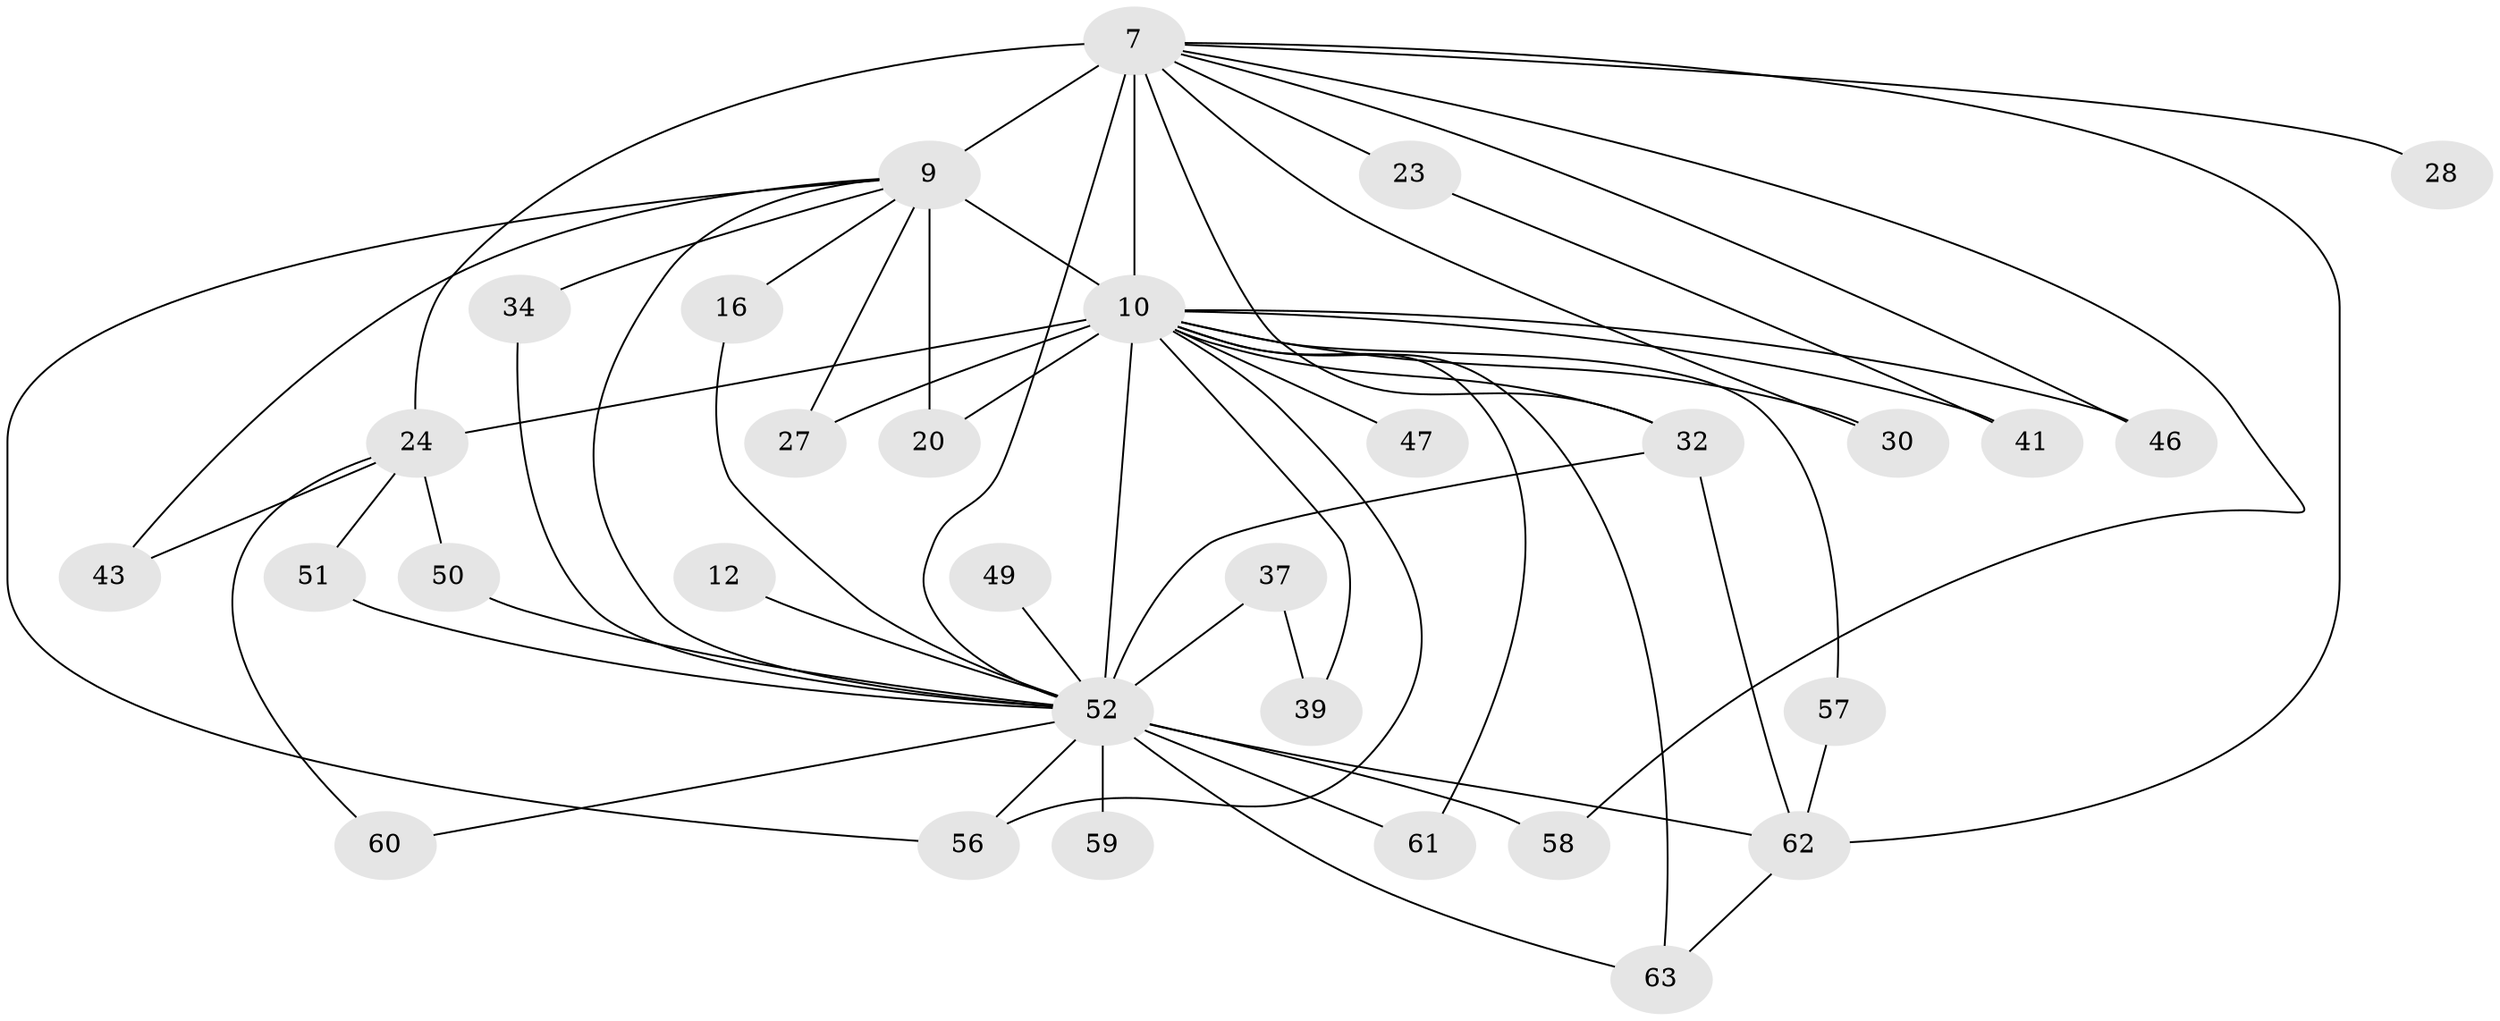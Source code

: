 // original degree distribution, {19: 0.015873015873015872, 16: 0.047619047619047616, 15: 0.031746031746031744, 12: 0.015873015873015872, 23: 0.015873015873015872, 17: 0.015873015873015872, 14: 0.015873015873015872, 4: 0.1111111111111111, 2: 0.5714285714285714, 3: 0.1111111111111111, 8: 0.015873015873015872, 5: 0.031746031746031744}
// Generated by graph-tools (version 1.1) at 2025/43/03/09/25 04:43:13]
// undirected, 31 vertices, 57 edges
graph export_dot {
graph [start="1"]
  node [color=gray90,style=filled];
  7 [super="+3"];
  9 [super="+4"];
  10 [super="+8+6"];
  12;
  16;
  20;
  23;
  24 [super="+17"];
  27;
  28;
  30;
  32 [super="+21+14"];
  34;
  37;
  39;
  41;
  43;
  46;
  47 [super="+44"];
  49;
  50;
  51;
  52 [super="+48+35"];
  56 [super="+42+11+53"];
  57;
  58;
  59;
  60;
  61 [super="+55"];
  62 [super="+38+40"];
  63 [super="+36"];
  7 -- 9 [weight=4];
  7 -- 10 [weight=8];
  7 -- 23 [weight=2];
  7 -- 28 [weight=2];
  7 -- 58;
  7 -- 46;
  7 -- 24 [weight=2];
  7 -- 30;
  7 -- 62 [weight=3];
  7 -- 52 [weight=4];
  7 -- 32;
  9 -- 10 [weight=8];
  9 -- 20;
  9 -- 27;
  9 -- 34;
  9 -- 43;
  9 -- 16;
  9 -- 52 [weight=4];
  9 -- 56 [weight=3];
  10 -- 20;
  10 -- 46;
  10 -- 47 [weight=3];
  10 -- 52 [weight=13];
  10 -- 27;
  10 -- 30;
  10 -- 32 [weight=2];
  10 -- 39;
  10 -- 41;
  10 -- 57;
  10 -- 63 [weight=2];
  10 -- 24 [weight=2];
  10 -- 56 [weight=3];
  10 -- 61 [weight=3];
  12 -- 52;
  16 -- 52;
  23 -- 41;
  24 -- 50;
  24 -- 51;
  24 -- 43;
  24 -- 60;
  32 -- 62;
  32 -- 52;
  34 -- 52;
  37 -- 39;
  37 -- 52 [weight=2];
  49 -- 52 [weight=2];
  50 -- 52;
  51 -- 52;
  52 -- 58;
  52 -- 59 [weight=2];
  52 -- 60;
  52 -- 62;
  52 -- 63 [weight=2];
  52 -- 56;
  52 -- 61 [weight=2];
  57 -- 62;
  62 -- 63 [weight=2];
}
